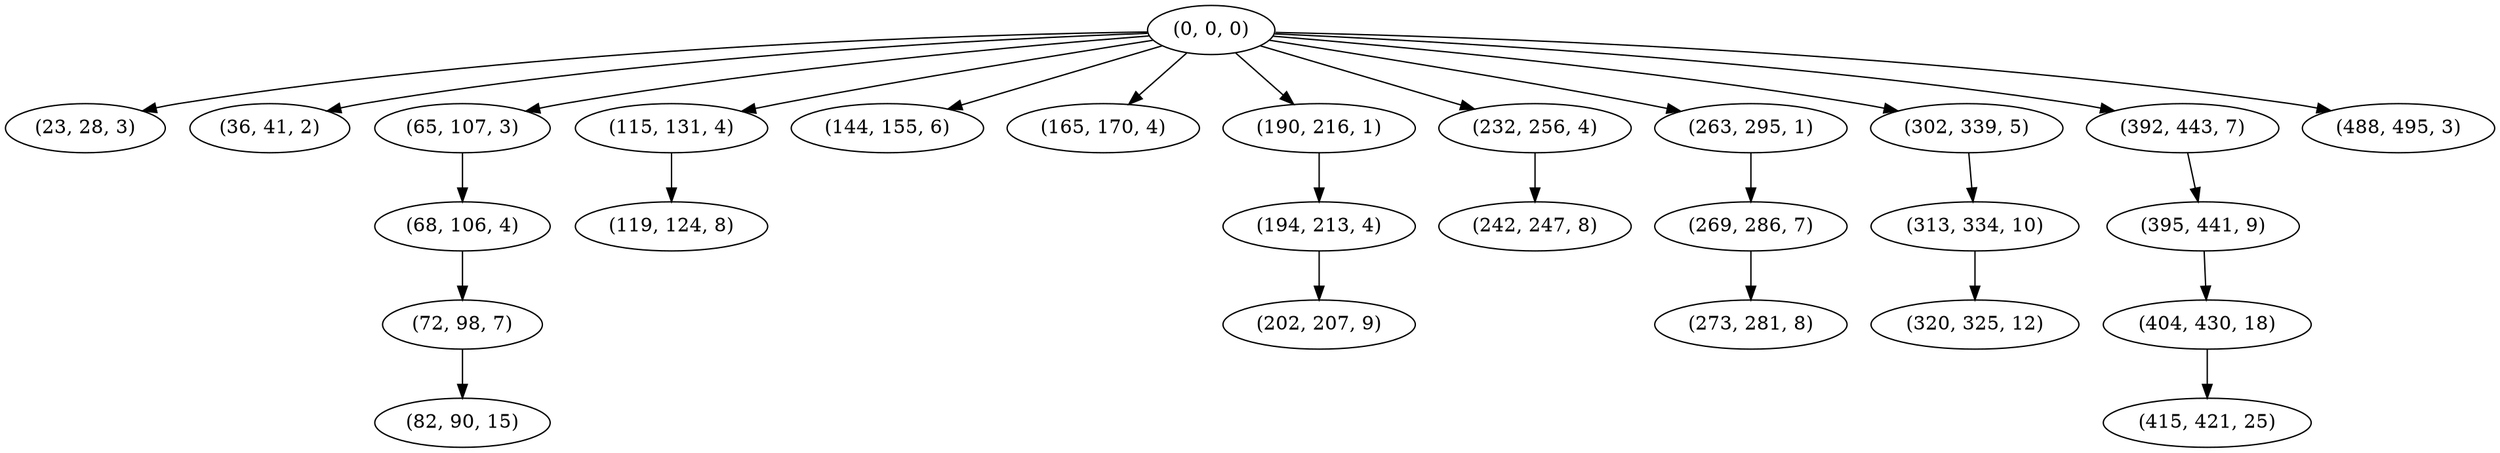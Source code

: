 digraph tree {
    "(0, 0, 0)";
    "(23, 28, 3)";
    "(36, 41, 2)";
    "(65, 107, 3)";
    "(68, 106, 4)";
    "(72, 98, 7)";
    "(82, 90, 15)";
    "(115, 131, 4)";
    "(119, 124, 8)";
    "(144, 155, 6)";
    "(165, 170, 4)";
    "(190, 216, 1)";
    "(194, 213, 4)";
    "(202, 207, 9)";
    "(232, 256, 4)";
    "(242, 247, 8)";
    "(263, 295, 1)";
    "(269, 286, 7)";
    "(273, 281, 8)";
    "(302, 339, 5)";
    "(313, 334, 10)";
    "(320, 325, 12)";
    "(392, 443, 7)";
    "(395, 441, 9)";
    "(404, 430, 18)";
    "(415, 421, 25)";
    "(488, 495, 3)";
    "(0, 0, 0)" -> "(23, 28, 3)";
    "(0, 0, 0)" -> "(36, 41, 2)";
    "(0, 0, 0)" -> "(65, 107, 3)";
    "(0, 0, 0)" -> "(115, 131, 4)";
    "(0, 0, 0)" -> "(144, 155, 6)";
    "(0, 0, 0)" -> "(165, 170, 4)";
    "(0, 0, 0)" -> "(190, 216, 1)";
    "(0, 0, 0)" -> "(232, 256, 4)";
    "(0, 0, 0)" -> "(263, 295, 1)";
    "(0, 0, 0)" -> "(302, 339, 5)";
    "(0, 0, 0)" -> "(392, 443, 7)";
    "(0, 0, 0)" -> "(488, 495, 3)";
    "(65, 107, 3)" -> "(68, 106, 4)";
    "(68, 106, 4)" -> "(72, 98, 7)";
    "(72, 98, 7)" -> "(82, 90, 15)";
    "(115, 131, 4)" -> "(119, 124, 8)";
    "(190, 216, 1)" -> "(194, 213, 4)";
    "(194, 213, 4)" -> "(202, 207, 9)";
    "(232, 256, 4)" -> "(242, 247, 8)";
    "(263, 295, 1)" -> "(269, 286, 7)";
    "(269, 286, 7)" -> "(273, 281, 8)";
    "(302, 339, 5)" -> "(313, 334, 10)";
    "(313, 334, 10)" -> "(320, 325, 12)";
    "(392, 443, 7)" -> "(395, 441, 9)";
    "(395, 441, 9)" -> "(404, 430, 18)";
    "(404, 430, 18)" -> "(415, 421, 25)";
}
